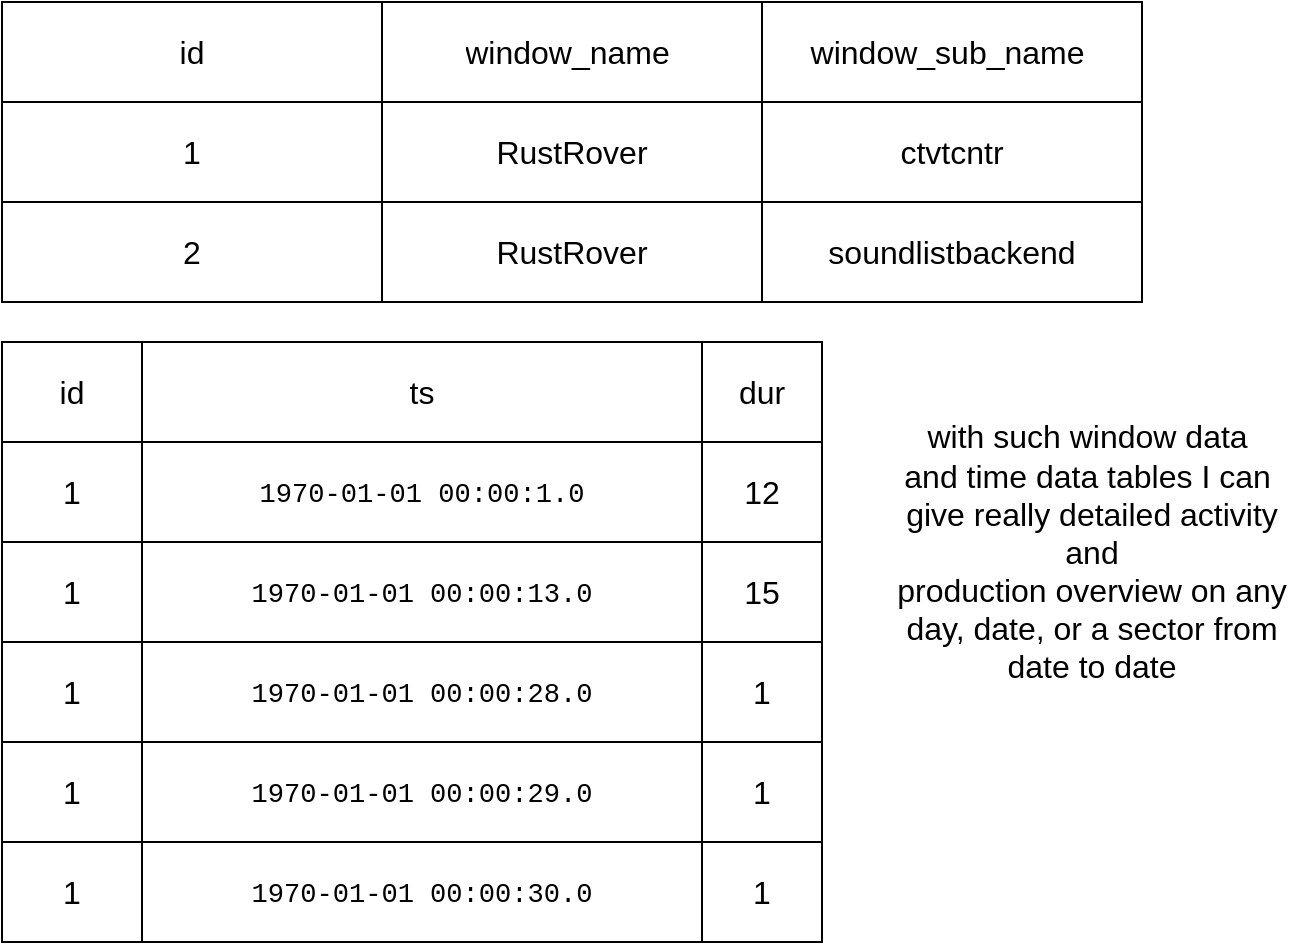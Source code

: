 <mxfile version="27.0.9">
  <diagram name="Page-1" id="iEFEcIStyzQ87aIsUYCT">
    <mxGraphModel dx="909" dy="957" grid="1" gridSize="10" guides="1" tooltips="1" connect="1" arrows="1" fold="1" page="1" pageScale="1" pageWidth="827" pageHeight="1169" math="0" shadow="0">
      <root>
        <mxCell id="0" />
        <mxCell id="1" parent="0" />
        <mxCell id="QaTVe9ati8fBHp8hlaLN-1" value="" style="shape=table;startSize=0;container=1;collapsible=0;childLayout=tableLayout;fontSize=16;" parent="1" vertex="1">
          <mxGeometry x="10" y="10" width="570" height="150" as="geometry" />
        </mxCell>
        <mxCell id="QaTVe9ati8fBHp8hlaLN-2" value="" style="shape=tableRow;horizontal=0;startSize=0;swimlaneHead=0;swimlaneBody=0;strokeColor=inherit;top=0;left=0;bottom=0;right=0;collapsible=0;dropTarget=0;fillColor=none;points=[[0,0.5],[1,0.5]];portConstraint=eastwest;fontSize=16;" parent="QaTVe9ati8fBHp8hlaLN-1" vertex="1">
          <mxGeometry width="570" height="50" as="geometry" />
        </mxCell>
        <mxCell id="QaTVe9ati8fBHp8hlaLN-3" value="id" style="shape=partialRectangle;html=1;whiteSpace=wrap;connectable=0;strokeColor=inherit;overflow=hidden;fillColor=none;top=0;left=0;bottom=0;right=0;pointerEvents=1;fontSize=16;" parent="QaTVe9ati8fBHp8hlaLN-2" vertex="1">
          <mxGeometry width="190" height="50" as="geometry">
            <mxRectangle width="190" height="50" as="alternateBounds" />
          </mxGeometry>
        </mxCell>
        <mxCell id="QaTVe9ati8fBHp8hlaLN-4" value="window_name&amp;nbsp;" style="shape=partialRectangle;html=1;whiteSpace=wrap;connectable=0;strokeColor=inherit;overflow=hidden;fillColor=none;top=0;left=0;bottom=0;right=0;pointerEvents=1;fontSize=16;" parent="QaTVe9ati8fBHp8hlaLN-2" vertex="1">
          <mxGeometry x="190" width="190" height="50" as="geometry">
            <mxRectangle width="190" height="50" as="alternateBounds" />
          </mxGeometry>
        </mxCell>
        <mxCell id="QaTVe9ati8fBHp8hlaLN-5" value="window_sub_name&amp;nbsp;" style="shape=partialRectangle;html=1;whiteSpace=wrap;connectable=0;strokeColor=inherit;overflow=hidden;fillColor=none;top=0;left=0;bottom=0;right=0;pointerEvents=1;fontSize=16;" parent="QaTVe9ati8fBHp8hlaLN-2" vertex="1">
          <mxGeometry x="380" width="190" height="50" as="geometry">
            <mxRectangle width="190" height="50" as="alternateBounds" />
          </mxGeometry>
        </mxCell>
        <mxCell id="QaTVe9ati8fBHp8hlaLN-6" value="" style="shape=tableRow;horizontal=0;startSize=0;swimlaneHead=0;swimlaneBody=0;strokeColor=inherit;top=0;left=0;bottom=0;right=0;collapsible=0;dropTarget=0;fillColor=none;points=[[0,0.5],[1,0.5]];portConstraint=eastwest;fontSize=16;" parent="QaTVe9ati8fBHp8hlaLN-1" vertex="1">
          <mxGeometry y="50" width="570" height="50" as="geometry" />
        </mxCell>
        <mxCell id="QaTVe9ati8fBHp8hlaLN-7" value="1" style="shape=partialRectangle;html=1;whiteSpace=wrap;connectable=0;strokeColor=inherit;overflow=hidden;fillColor=none;top=0;left=0;bottom=0;right=0;pointerEvents=1;fontSize=16;" parent="QaTVe9ati8fBHp8hlaLN-6" vertex="1">
          <mxGeometry width="190" height="50" as="geometry">
            <mxRectangle width="190" height="50" as="alternateBounds" />
          </mxGeometry>
        </mxCell>
        <mxCell id="QaTVe9ati8fBHp8hlaLN-8" value="RustRover" style="shape=partialRectangle;html=1;whiteSpace=wrap;connectable=0;strokeColor=inherit;overflow=hidden;fillColor=none;top=0;left=0;bottom=0;right=0;pointerEvents=1;fontSize=16;" parent="QaTVe9ati8fBHp8hlaLN-6" vertex="1">
          <mxGeometry x="190" width="190" height="50" as="geometry">
            <mxRectangle width="190" height="50" as="alternateBounds" />
          </mxGeometry>
        </mxCell>
        <mxCell id="QaTVe9ati8fBHp8hlaLN-9" value="ctvtcntr" style="shape=partialRectangle;html=1;whiteSpace=wrap;connectable=0;strokeColor=inherit;overflow=hidden;fillColor=none;top=0;left=0;bottom=0;right=0;pointerEvents=1;fontSize=16;" parent="QaTVe9ati8fBHp8hlaLN-6" vertex="1">
          <mxGeometry x="380" width="190" height="50" as="geometry">
            <mxRectangle width="190" height="50" as="alternateBounds" />
          </mxGeometry>
        </mxCell>
        <mxCell id="QaTVe9ati8fBHp8hlaLN-10" value="" style="shape=tableRow;horizontal=0;startSize=0;swimlaneHead=0;swimlaneBody=0;strokeColor=inherit;top=0;left=0;bottom=0;right=0;collapsible=0;dropTarget=0;fillColor=none;points=[[0,0.5],[1,0.5]];portConstraint=eastwest;fontSize=16;" parent="QaTVe9ati8fBHp8hlaLN-1" vertex="1">
          <mxGeometry y="100" width="570" height="50" as="geometry" />
        </mxCell>
        <mxCell id="QaTVe9ati8fBHp8hlaLN-11" value="2" style="shape=partialRectangle;html=1;whiteSpace=wrap;connectable=0;strokeColor=inherit;overflow=hidden;fillColor=none;top=0;left=0;bottom=0;right=0;pointerEvents=1;fontSize=16;" parent="QaTVe9ati8fBHp8hlaLN-10" vertex="1">
          <mxGeometry width="190" height="50" as="geometry">
            <mxRectangle width="190" height="50" as="alternateBounds" />
          </mxGeometry>
        </mxCell>
        <mxCell id="QaTVe9ati8fBHp8hlaLN-12" value="RustRover" style="shape=partialRectangle;html=1;whiteSpace=wrap;connectable=0;strokeColor=inherit;overflow=hidden;fillColor=none;top=0;left=0;bottom=0;right=0;pointerEvents=1;fontSize=16;" parent="QaTVe9ati8fBHp8hlaLN-10" vertex="1">
          <mxGeometry x="190" width="190" height="50" as="geometry">
            <mxRectangle width="190" height="50" as="alternateBounds" />
          </mxGeometry>
        </mxCell>
        <mxCell id="QaTVe9ati8fBHp8hlaLN-13" value="soundlistbackend" style="shape=partialRectangle;html=1;whiteSpace=wrap;connectable=0;strokeColor=inherit;overflow=hidden;fillColor=none;top=0;left=0;bottom=0;right=0;pointerEvents=1;fontSize=16;" parent="QaTVe9ati8fBHp8hlaLN-10" vertex="1">
          <mxGeometry x="380" width="190" height="50" as="geometry">
            <mxRectangle width="190" height="50" as="alternateBounds" />
          </mxGeometry>
        </mxCell>
        <mxCell id="Tm4tUJZLO9NF2hYZxGGP-1" value="" style="shape=table;startSize=0;container=1;collapsible=0;childLayout=tableLayout;fontSize=16;" vertex="1" parent="1">
          <mxGeometry x="10" y="180" width="410" height="300" as="geometry" />
        </mxCell>
        <mxCell id="Tm4tUJZLO9NF2hYZxGGP-2" value="" style="shape=tableRow;horizontal=0;startSize=0;swimlaneHead=0;swimlaneBody=0;strokeColor=inherit;top=0;left=0;bottom=0;right=0;collapsible=0;dropTarget=0;fillColor=none;points=[[0,0.5],[1,0.5]];portConstraint=eastwest;fontSize=16;" vertex="1" parent="Tm4tUJZLO9NF2hYZxGGP-1">
          <mxGeometry width="410" height="50" as="geometry" />
        </mxCell>
        <mxCell id="Tm4tUJZLO9NF2hYZxGGP-3" value="id" style="shape=partialRectangle;html=1;whiteSpace=wrap;connectable=0;strokeColor=inherit;overflow=hidden;fillColor=none;top=0;left=0;bottom=0;right=0;pointerEvents=1;fontSize=16;" vertex="1" parent="Tm4tUJZLO9NF2hYZxGGP-2">
          <mxGeometry width="70" height="50" as="geometry">
            <mxRectangle width="70" height="50" as="alternateBounds" />
          </mxGeometry>
        </mxCell>
        <mxCell id="Tm4tUJZLO9NF2hYZxGGP-4" value="ts" style="shape=partialRectangle;html=1;whiteSpace=wrap;connectable=0;strokeColor=inherit;overflow=hidden;fillColor=none;top=0;left=0;bottom=0;right=0;pointerEvents=1;fontSize=16;" vertex="1" parent="Tm4tUJZLO9NF2hYZxGGP-2">
          <mxGeometry x="70" width="280" height="50" as="geometry">
            <mxRectangle width="280" height="50" as="alternateBounds" />
          </mxGeometry>
        </mxCell>
        <mxCell id="Tm4tUJZLO9NF2hYZxGGP-5" value="dur" style="shape=partialRectangle;html=1;whiteSpace=wrap;connectable=0;strokeColor=inherit;overflow=hidden;fillColor=none;top=0;left=0;bottom=0;right=0;pointerEvents=1;fontSize=16;" vertex="1" parent="Tm4tUJZLO9NF2hYZxGGP-2">
          <mxGeometry x="350" width="60" height="50" as="geometry">
            <mxRectangle width="60" height="50" as="alternateBounds" />
          </mxGeometry>
        </mxCell>
        <mxCell id="Tm4tUJZLO9NF2hYZxGGP-6" value="" style="shape=tableRow;horizontal=0;startSize=0;swimlaneHead=0;swimlaneBody=0;strokeColor=inherit;top=0;left=0;bottom=0;right=0;collapsible=0;dropTarget=0;fillColor=none;points=[[0,0.5],[1,0.5]];portConstraint=eastwest;fontSize=16;" vertex="1" parent="Tm4tUJZLO9NF2hYZxGGP-1">
          <mxGeometry y="50" width="410" height="50" as="geometry" />
        </mxCell>
        <mxCell id="Tm4tUJZLO9NF2hYZxGGP-7" value="1" style="shape=partialRectangle;html=1;whiteSpace=wrap;connectable=0;strokeColor=inherit;overflow=hidden;fillColor=none;top=0;left=0;bottom=0;right=0;pointerEvents=1;fontSize=16;" vertex="1" parent="Tm4tUJZLO9NF2hYZxGGP-6">
          <mxGeometry width="70" height="50" as="geometry">
            <mxRectangle width="70" height="50" as="alternateBounds" />
          </mxGeometry>
        </mxCell>
        <mxCell id="Tm4tUJZLO9NF2hYZxGGP-8" value="&lt;span style=&quot;color: rgb(0, 0, 0); font-family: &amp;quot;Courier New&amp;quot;, Courier, fixed, monospace; font-size: 13.543px; text-align: start; background-color: rgb(255, 255, 255);&quot;&gt;1970-01-01 00:00:1.0&lt;/span&gt;" style="shape=partialRectangle;html=1;whiteSpace=wrap;connectable=0;strokeColor=inherit;overflow=hidden;fillColor=none;top=0;left=0;bottom=0;right=0;pointerEvents=1;fontSize=16;" vertex="1" parent="Tm4tUJZLO9NF2hYZxGGP-6">
          <mxGeometry x="70" width="280" height="50" as="geometry">
            <mxRectangle width="280" height="50" as="alternateBounds" />
          </mxGeometry>
        </mxCell>
        <mxCell id="Tm4tUJZLO9NF2hYZxGGP-9" value="12" style="shape=partialRectangle;html=1;whiteSpace=wrap;connectable=0;strokeColor=inherit;overflow=hidden;fillColor=none;top=0;left=0;bottom=0;right=0;pointerEvents=1;fontSize=16;" vertex="1" parent="Tm4tUJZLO9NF2hYZxGGP-6">
          <mxGeometry x="350" width="60" height="50" as="geometry">
            <mxRectangle width="60" height="50" as="alternateBounds" />
          </mxGeometry>
        </mxCell>
        <mxCell id="Tm4tUJZLO9NF2hYZxGGP-10" value="" style="shape=tableRow;horizontal=0;startSize=0;swimlaneHead=0;swimlaneBody=0;strokeColor=inherit;top=0;left=0;bottom=0;right=0;collapsible=0;dropTarget=0;fillColor=none;points=[[0,0.5],[1,0.5]];portConstraint=eastwest;fontSize=16;" vertex="1" parent="Tm4tUJZLO9NF2hYZxGGP-1">
          <mxGeometry y="100" width="410" height="50" as="geometry" />
        </mxCell>
        <mxCell id="Tm4tUJZLO9NF2hYZxGGP-11" value="1" style="shape=partialRectangle;html=1;whiteSpace=wrap;connectable=0;strokeColor=inherit;overflow=hidden;fillColor=none;top=0;left=0;bottom=0;right=0;pointerEvents=1;fontSize=16;" vertex="1" parent="Tm4tUJZLO9NF2hYZxGGP-10">
          <mxGeometry width="70" height="50" as="geometry">
            <mxRectangle width="70" height="50" as="alternateBounds" />
          </mxGeometry>
        </mxCell>
        <mxCell id="Tm4tUJZLO9NF2hYZxGGP-12" value="&lt;span style=&quot;color: rgb(0, 0, 0); font-family: &amp;quot;Courier New&amp;quot;, Courier, fixed, monospace; font-size: 13.543px; text-align: start; background-color: rgb(255, 255, 255);&quot;&gt;1970-01-01 00:00:13.0&lt;/span&gt;" style="shape=partialRectangle;html=1;whiteSpace=wrap;connectable=0;strokeColor=inherit;overflow=hidden;fillColor=none;top=0;left=0;bottom=0;right=0;pointerEvents=1;fontSize=16;" vertex="1" parent="Tm4tUJZLO9NF2hYZxGGP-10">
          <mxGeometry x="70" width="280" height="50" as="geometry">
            <mxRectangle width="280" height="50" as="alternateBounds" />
          </mxGeometry>
        </mxCell>
        <mxCell id="Tm4tUJZLO9NF2hYZxGGP-13" value="15" style="shape=partialRectangle;html=1;whiteSpace=wrap;connectable=0;strokeColor=inherit;overflow=hidden;fillColor=none;top=0;left=0;bottom=0;right=0;pointerEvents=1;fontSize=16;" vertex="1" parent="Tm4tUJZLO9NF2hYZxGGP-10">
          <mxGeometry x="350" width="60" height="50" as="geometry">
            <mxRectangle width="60" height="50" as="alternateBounds" />
          </mxGeometry>
        </mxCell>
        <mxCell id="Tm4tUJZLO9NF2hYZxGGP-14" style="shape=tableRow;horizontal=0;startSize=0;swimlaneHead=0;swimlaneBody=0;strokeColor=inherit;top=0;left=0;bottom=0;right=0;collapsible=0;dropTarget=0;fillColor=none;points=[[0,0.5],[1,0.5]];portConstraint=eastwest;fontSize=16;" vertex="1" parent="Tm4tUJZLO9NF2hYZxGGP-1">
          <mxGeometry y="150" width="410" height="50" as="geometry" />
        </mxCell>
        <mxCell id="Tm4tUJZLO9NF2hYZxGGP-15" value="1" style="shape=partialRectangle;html=1;whiteSpace=wrap;connectable=0;strokeColor=inherit;overflow=hidden;fillColor=none;top=0;left=0;bottom=0;right=0;pointerEvents=1;fontSize=16;" vertex="1" parent="Tm4tUJZLO9NF2hYZxGGP-14">
          <mxGeometry width="70" height="50" as="geometry">
            <mxRectangle width="70" height="50" as="alternateBounds" />
          </mxGeometry>
        </mxCell>
        <mxCell id="Tm4tUJZLO9NF2hYZxGGP-16" value="&lt;span style=&quot;color: rgb(0, 0, 0); font-family: &amp;quot;Courier New&amp;quot;, Courier, fixed, monospace; font-size: 13.543px; text-align: start; background-color: rgb(255, 255, 255);&quot;&gt;1970-01-01 00:00:28.0&lt;/span&gt;" style="shape=partialRectangle;html=1;whiteSpace=wrap;connectable=0;strokeColor=inherit;overflow=hidden;fillColor=none;top=0;left=0;bottom=0;right=0;pointerEvents=1;fontSize=16;" vertex="1" parent="Tm4tUJZLO9NF2hYZxGGP-14">
          <mxGeometry x="70" width="280" height="50" as="geometry">
            <mxRectangle width="280" height="50" as="alternateBounds" />
          </mxGeometry>
        </mxCell>
        <mxCell id="Tm4tUJZLO9NF2hYZxGGP-17" value="1" style="shape=partialRectangle;html=1;whiteSpace=wrap;connectable=0;strokeColor=inherit;overflow=hidden;fillColor=none;top=0;left=0;bottom=0;right=0;pointerEvents=1;fontSize=16;" vertex="1" parent="Tm4tUJZLO9NF2hYZxGGP-14">
          <mxGeometry x="350" width="60" height="50" as="geometry">
            <mxRectangle width="60" height="50" as="alternateBounds" />
          </mxGeometry>
        </mxCell>
        <mxCell id="Tm4tUJZLO9NF2hYZxGGP-18" style="shape=tableRow;horizontal=0;startSize=0;swimlaneHead=0;swimlaneBody=0;strokeColor=inherit;top=0;left=0;bottom=0;right=0;collapsible=0;dropTarget=0;fillColor=none;points=[[0,0.5],[1,0.5]];portConstraint=eastwest;fontSize=16;" vertex="1" parent="Tm4tUJZLO9NF2hYZxGGP-1">
          <mxGeometry y="200" width="410" height="50" as="geometry" />
        </mxCell>
        <mxCell id="Tm4tUJZLO9NF2hYZxGGP-19" value="1" style="shape=partialRectangle;html=1;whiteSpace=wrap;connectable=0;strokeColor=inherit;overflow=hidden;fillColor=none;top=0;left=0;bottom=0;right=0;pointerEvents=1;fontSize=16;" vertex="1" parent="Tm4tUJZLO9NF2hYZxGGP-18">
          <mxGeometry width="70" height="50" as="geometry">
            <mxRectangle width="70" height="50" as="alternateBounds" />
          </mxGeometry>
        </mxCell>
        <mxCell id="Tm4tUJZLO9NF2hYZxGGP-20" value="&lt;span style=&quot;color: rgb(0, 0, 0); font-family: &amp;quot;Courier New&amp;quot;, Courier, fixed, monospace; font-size: 13.543px; text-align: start; background-color: rgb(255, 255, 255);&quot;&gt;1970-01-01 00:00:29.0&lt;/span&gt;" style="shape=partialRectangle;html=1;whiteSpace=wrap;connectable=0;strokeColor=inherit;overflow=hidden;fillColor=none;top=0;left=0;bottom=0;right=0;pointerEvents=1;fontSize=16;" vertex="1" parent="Tm4tUJZLO9NF2hYZxGGP-18">
          <mxGeometry x="70" width="280" height="50" as="geometry">
            <mxRectangle width="280" height="50" as="alternateBounds" />
          </mxGeometry>
        </mxCell>
        <mxCell id="Tm4tUJZLO9NF2hYZxGGP-21" value="1" style="shape=partialRectangle;html=1;whiteSpace=wrap;connectable=0;strokeColor=inherit;overflow=hidden;fillColor=none;top=0;left=0;bottom=0;right=0;pointerEvents=1;fontSize=16;" vertex="1" parent="Tm4tUJZLO9NF2hYZxGGP-18">
          <mxGeometry x="350" width="60" height="50" as="geometry">
            <mxRectangle width="60" height="50" as="alternateBounds" />
          </mxGeometry>
        </mxCell>
        <mxCell id="Tm4tUJZLO9NF2hYZxGGP-22" style="shape=tableRow;horizontal=0;startSize=0;swimlaneHead=0;swimlaneBody=0;strokeColor=inherit;top=0;left=0;bottom=0;right=0;collapsible=0;dropTarget=0;fillColor=none;points=[[0,0.5],[1,0.5]];portConstraint=eastwest;fontSize=16;" vertex="1" parent="Tm4tUJZLO9NF2hYZxGGP-1">
          <mxGeometry y="250" width="410" height="50" as="geometry" />
        </mxCell>
        <mxCell id="Tm4tUJZLO9NF2hYZxGGP-23" value="1" style="shape=partialRectangle;html=1;whiteSpace=wrap;connectable=0;strokeColor=inherit;overflow=hidden;fillColor=none;top=0;left=0;bottom=0;right=0;pointerEvents=1;fontSize=16;" vertex="1" parent="Tm4tUJZLO9NF2hYZxGGP-22">
          <mxGeometry width="70" height="50" as="geometry">
            <mxRectangle width="70" height="50" as="alternateBounds" />
          </mxGeometry>
        </mxCell>
        <mxCell id="Tm4tUJZLO9NF2hYZxGGP-24" value="&lt;span style=&quot;color: rgb(0, 0, 0); font-family: &amp;quot;Courier New&amp;quot;, Courier, fixed, monospace; font-size: 13.543px; text-align: start; background-color: rgb(255, 255, 255);&quot;&gt;1970-01-01 00:00:30.0&lt;/span&gt;" style="shape=partialRectangle;html=1;whiteSpace=wrap;connectable=0;strokeColor=inherit;overflow=hidden;fillColor=none;top=0;left=0;bottom=0;right=0;pointerEvents=1;fontSize=16;" vertex="1" parent="Tm4tUJZLO9NF2hYZxGGP-22">
          <mxGeometry x="70" width="280" height="50" as="geometry">
            <mxRectangle width="280" height="50" as="alternateBounds" />
          </mxGeometry>
        </mxCell>
        <mxCell id="Tm4tUJZLO9NF2hYZxGGP-25" value="1" style="shape=partialRectangle;html=1;whiteSpace=wrap;connectable=0;strokeColor=inherit;overflow=hidden;fillColor=none;top=0;left=0;bottom=0;right=0;pointerEvents=1;fontSize=16;" vertex="1" parent="Tm4tUJZLO9NF2hYZxGGP-22">
          <mxGeometry x="350" width="60" height="50" as="geometry">
            <mxRectangle width="60" height="50" as="alternateBounds" />
          </mxGeometry>
        </mxCell>
        <mxCell id="Tm4tUJZLO9NF2hYZxGGP-42" value="with such window data&amp;nbsp;&lt;div&gt;and time data tables I can&amp;nbsp;&lt;/div&gt;&lt;div&gt;give really detailed activity and&lt;/div&gt;&lt;div&gt;production overview on any day, date, or a sector from date to date&lt;/div&gt;" style="text;strokeColor=none;fillColor=none;html=1;align=center;verticalAlign=middle;whiteSpace=wrap;rounded=0;fontSize=16;" vertex="1" parent="1">
          <mxGeometry x="450" y="180" width="210" height="210" as="geometry" />
        </mxCell>
      </root>
    </mxGraphModel>
  </diagram>
</mxfile>
